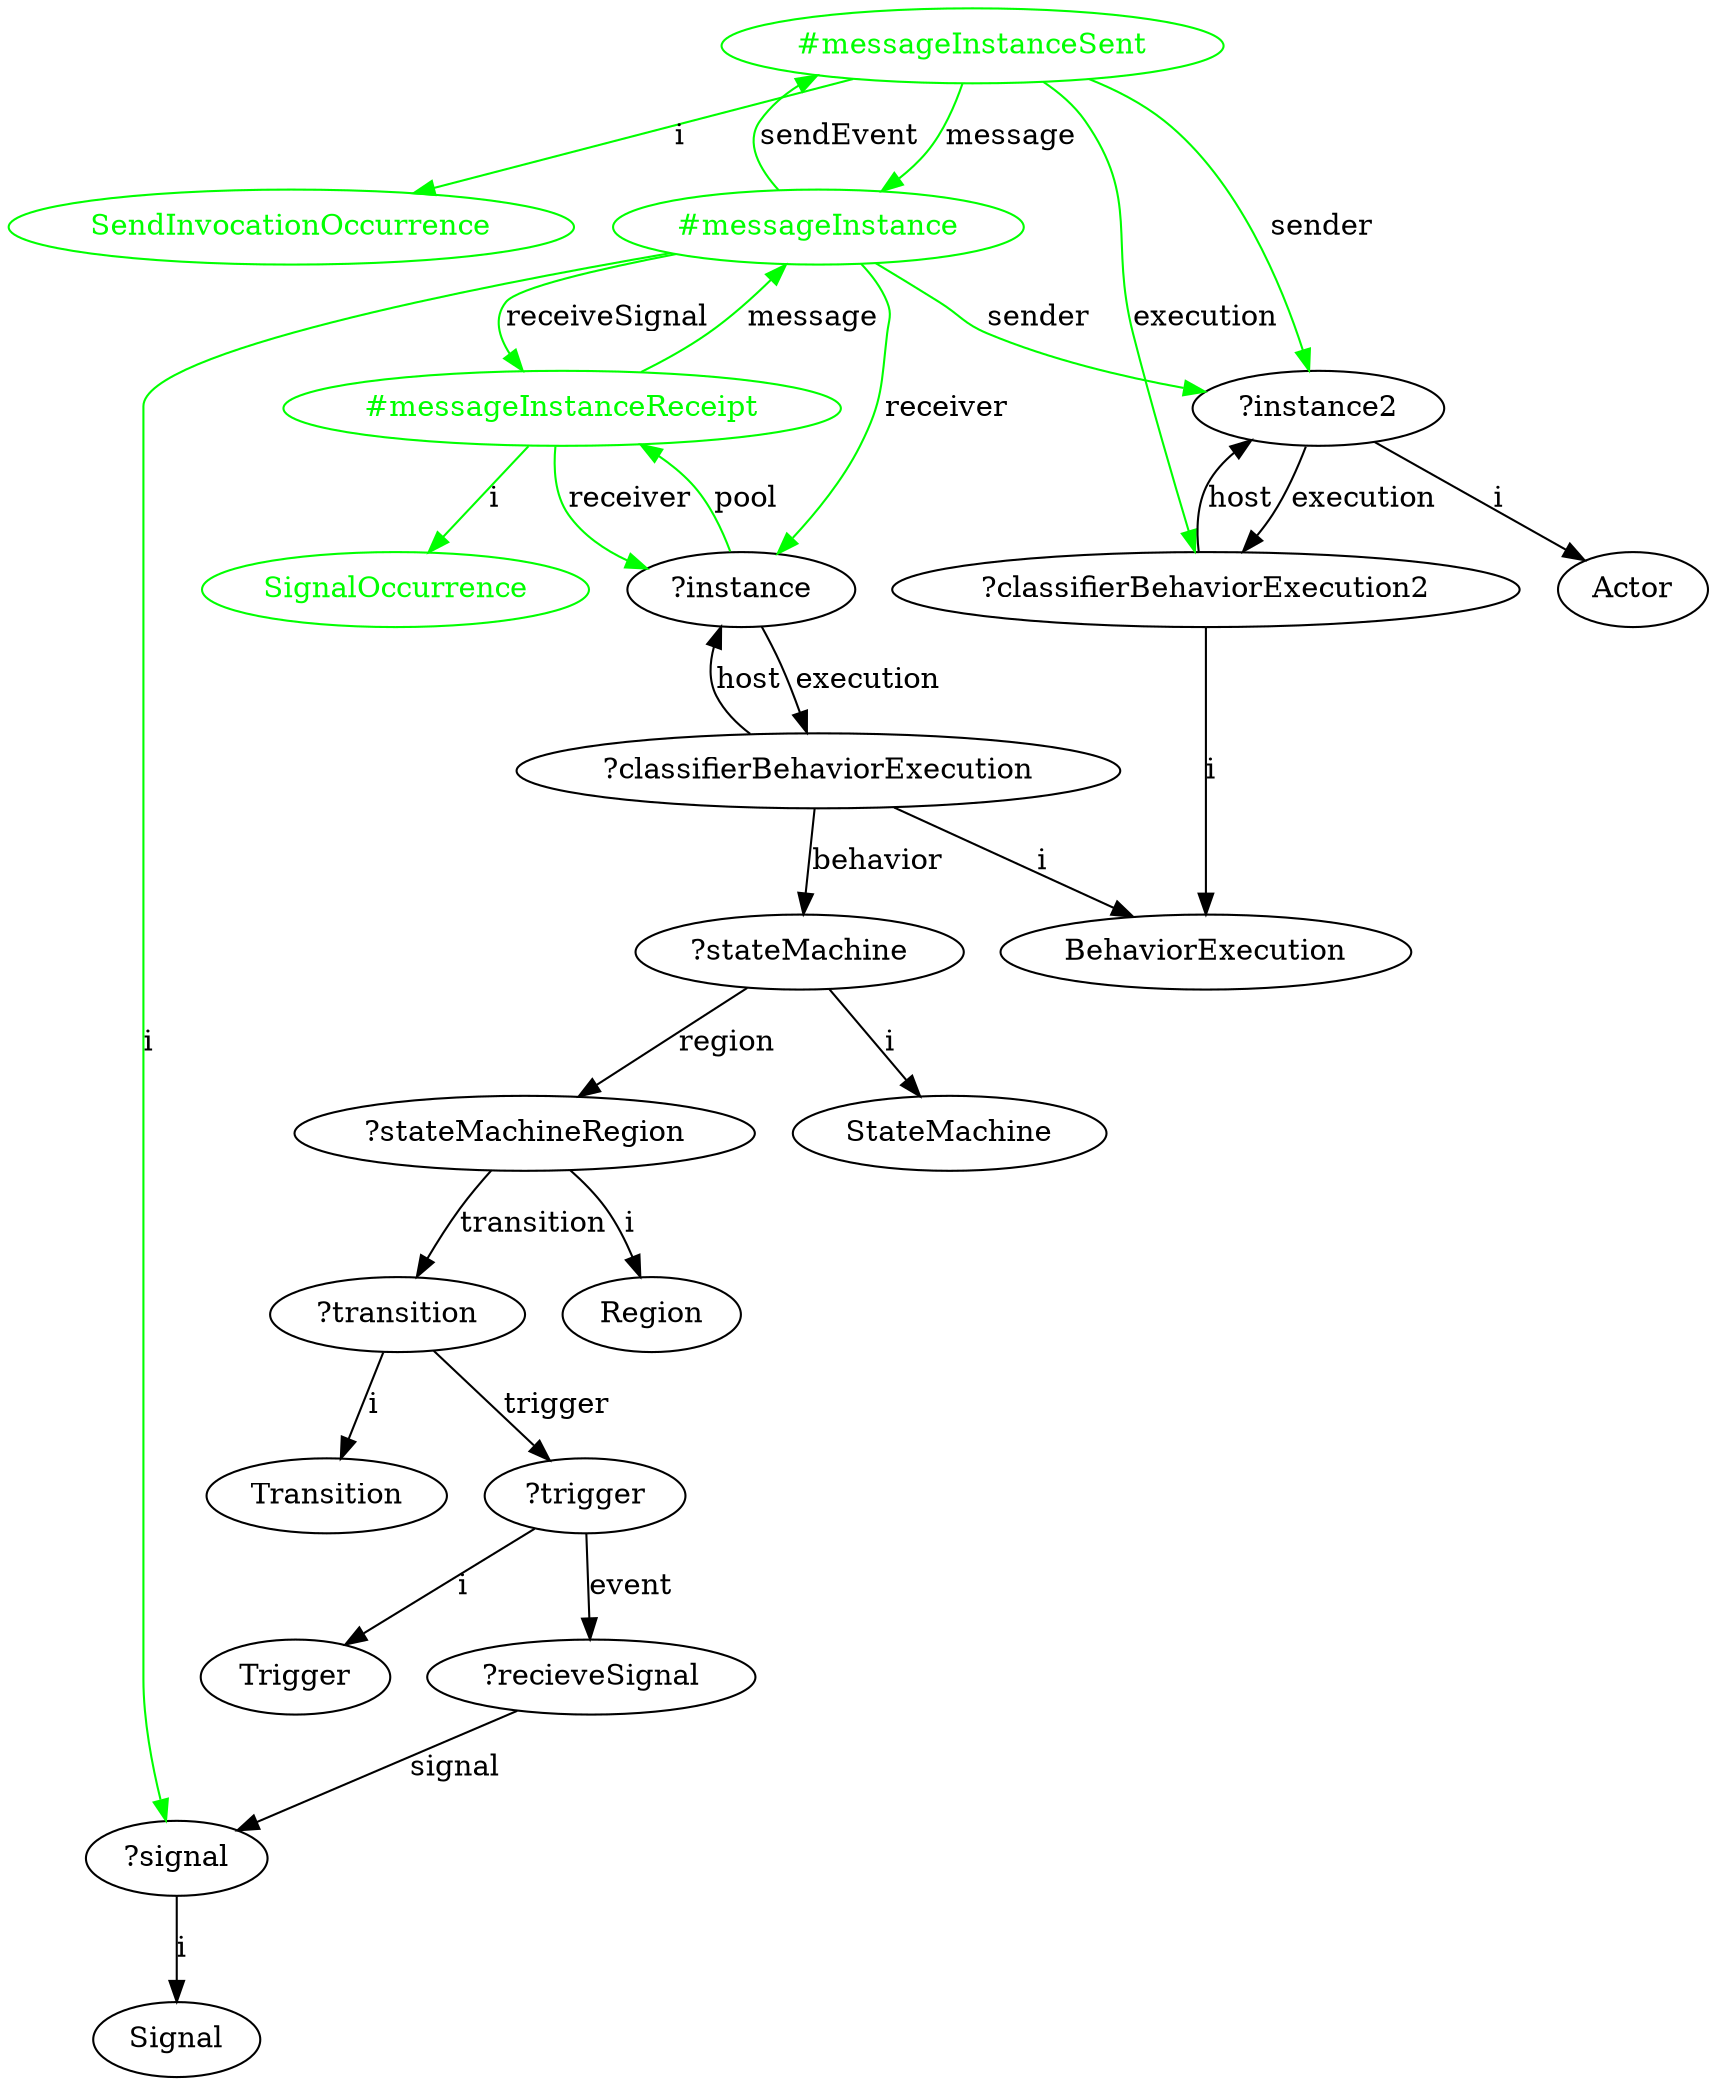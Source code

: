 digraph actorSendSignal {
	"#messageInstanceSent" -> "SendInvocationOccurrence" [label="i", color="green"]
	"#messageInstanceSent" [color="green", fontcolor="green"]
	"SendInvocationOccurrence" [color="green", fontcolor="green"]
	"#messageInstanceSent" -> "#messageInstance" [label="message", color="green"]
	"#messageInstanceSent" [color="green", fontcolor="green"]
	"#messageInstance" [color="green", fontcolor="green"]
	"#messageInstance" -> "#messageInstanceSent" [label="sendEvent", color="green"]
	"#messageInstance" [color="green", fontcolor="green"]
	"#messageInstanceSent" [color="green", fontcolor="green"]
	"#messageInstance" -> "#messageInstanceReceipt" [label="receiveSignal", color="green"]
	"#messageInstance" [color="green", fontcolor="green"]
	"#messageInstanceReceipt" [color="green", fontcolor="green"]
	"#messageInstanceReceipt" -> "#messageInstance" [label="message", color="green"]
	"#messageInstanceReceipt" [color="green", fontcolor="green"]
	"#messageInstance" [color="green", fontcolor="green"]
	"#messageInstanceReceipt" -> "SignalOccurrence" [label="i", color="green"]
	"#messageInstanceReceipt" [color="green", fontcolor="green"]
	"SignalOccurrence" [color="green", fontcolor="green"]
	"?transition" -> "Transition" [label="i"]
	"?trigger" -> "Trigger" [label="i"]
	"?recieveSignal" -> "?signal" [label="signal"]
	"?signal" -> "Signal" [label="i"]
	"?stateMachineRegion" -> "?transition" [label="transition"]
	"?classifierBehaviorExecution" -> "?stateMachine" [label="behavior"]
	"?classifierBehaviorExecution" -> "?instance" [label="host"]
	"?instance" -> "?classifierBehaviorExecution" [label="execution"]
	"?classifierBehaviorExecution2" -> "BehaviorExecution" [label="i"]
	"?classifierBehaviorExecution2" -> "?instance2" [label="host"]
	"?classifierBehaviorExecution" -> "BehaviorExecution" [label="i"]
	"?stateMachine" -> "StateMachine" [label="i"]
	"?stateMachineRegion" -> "Region" [label="i"]
	"?instance2" -> "Actor" [label="i"]
	"?instance2" -> "?classifierBehaviorExecution2" [label="execution"]
	"?stateMachine" -> "?stateMachineRegion" [label="region"]
	"?transition" -> "?trigger" [label="trigger"]
	"?trigger" -> "?recieveSignal" [label="event"]
	"#messageInstance" -> "?signal" [label="i", color="green"]
	"#messageInstance" [color="green", fontcolor="green"]
	"#messageInstanceReceipt" -> "?instance" [label="receiver", color="green"]
	"#messageInstanceReceipt" [color="green", fontcolor="green"]
	"?instance" -> "#messageInstanceReceipt" [label="pool", color="green"]
	"#messageInstanceReceipt" [color="green", fontcolor="green"]
	"#messageInstance" -> "?instance2" [label="sender", color="green"]
	"#messageInstance" [color="green", fontcolor="green"]
	"#messageInstanceSent" -> "?instance2" [label="sender", color="green"]
	"#messageInstanceSent" [color="green", fontcolor="green"]
	"#messageInstance" -> "?instance" [label="receiver", color="green"]
	"#messageInstance" [color="green", fontcolor="green"]
	"#messageInstanceSent" -> "?classifierBehaviorExecution2" [label="execution", color="green"]
	"#messageInstanceSent" [color="green", fontcolor="green"]
}
